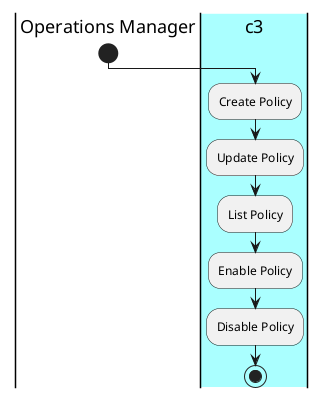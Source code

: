 @startuml
|Operations Manager|
start
|#aaffff|c3|
:Create Policy;
:Update Policy;
:List Policy;
:Enable Policy;
:Disable Policy;
stop
@enduml
